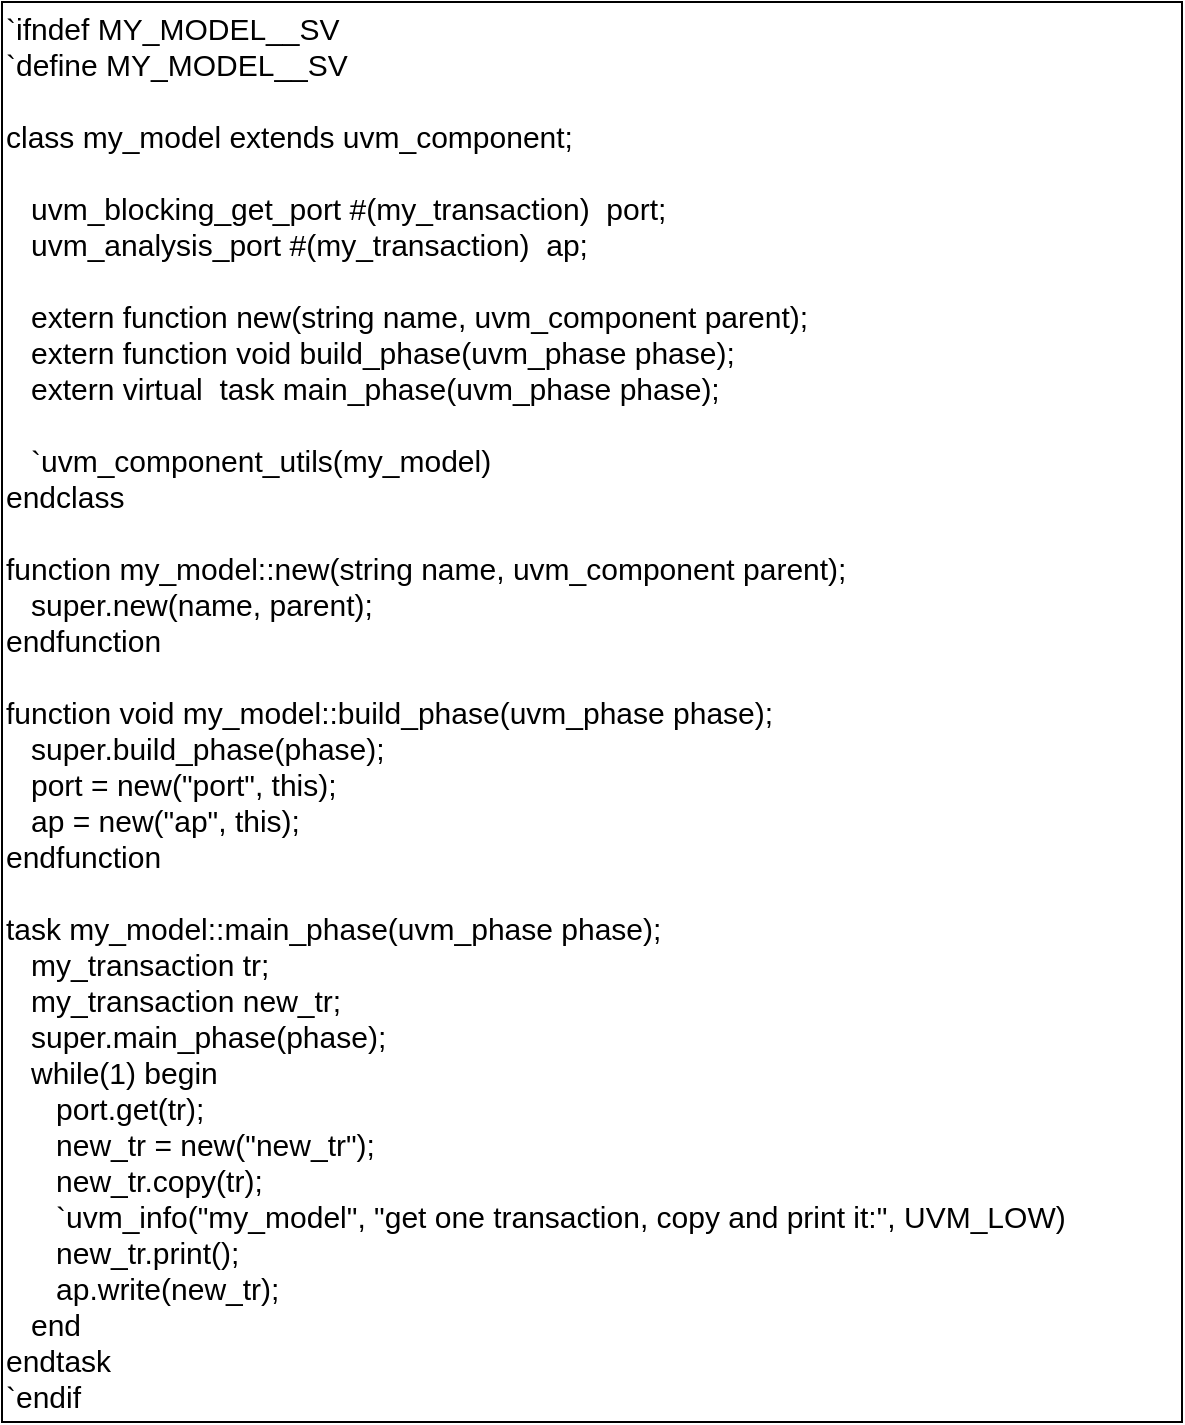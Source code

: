 <mxfile version="14.1.1" type="github">
  <diagram id="nZrhg_7fKbvnKr-Qw_U-" name="第 1 页">
    <mxGraphModel dx="1038" dy="1693" grid="1" gridSize="10" guides="1" tooltips="1" connect="1" arrows="1" fold="1" page="1" pageScale="1" pageWidth="827" pageHeight="1169" math="0" shadow="0">
      <root>
        <mxCell id="0" />
        <mxCell id="1" parent="0" />
        <mxCell id="reQx8_bOpBJxEehg2jfT-1" value="&lt;div style=&quot;font-size: 15px;&quot;&gt;`ifndef MY_MODEL__SV&lt;/div&gt;&lt;div style=&quot;font-size: 15px;&quot;&gt;`define MY_MODEL__SV&lt;/div&gt;&lt;div style=&quot;font-size: 15px;&quot;&gt;&lt;br style=&quot;font-size: 15px;&quot;&gt;&lt;/div&gt;&lt;div style=&quot;font-size: 15px;&quot;&gt;class my_model extends uvm_component;&lt;/div&gt;&lt;div style=&quot;font-size: 15px;&quot;&gt;&amp;nbsp; &amp;nbsp;&lt;/div&gt;&lt;div style=&quot;font-size: 15px;&quot;&gt;&amp;nbsp; &amp;nbsp;uvm_blocking_get_port #(my_transaction)&amp;nbsp; port;&lt;/div&gt;&lt;div style=&quot;font-size: 15px;&quot;&gt;&amp;nbsp; &amp;nbsp;uvm_analysis_port #(my_transaction)&amp;nbsp; ap;&lt;/div&gt;&lt;div style=&quot;font-size: 15px;&quot;&gt;&lt;br style=&quot;font-size: 15px;&quot;&gt;&lt;/div&gt;&lt;div style=&quot;font-size: 15px;&quot;&gt;&amp;nbsp; &amp;nbsp;extern function new(string name, uvm_component parent);&lt;/div&gt;&lt;div style=&quot;font-size: 15px;&quot;&gt;&amp;nbsp; &amp;nbsp;extern function void build_phase(uvm_phase phase);&lt;/div&gt;&lt;div style=&quot;font-size: 15px;&quot;&gt;&amp;nbsp; &amp;nbsp;extern virtual&amp;nbsp; task main_phase(uvm_phase phase);&lt;/div&gt;&lt;div style=&quot;font-size: 15px;&quot;&gt;&lt;br style=&quot;font-size: 15px;&quot;&gt;&lt;/div&gt;&lt;div style=&quot;font-size: 15px;&quot;&gt;&amp;nbsp; &amp;nbsp;`uvm_component_utils(my_model)&lt;/div&gt;&lt;div style=&quot;font-size: 15px;&quot;&gt;endclass&amp;nbsp;&lt;/div&gt;&lt;div style=&quot;font-size: 15px;&quot;&gt;&lt;br style=&quot;font-size: 15px;&quot;&gt;&lt;/div&gt;&lt;div style=&quot;font-size: 15px;&quot;&gt;function my_model::new(string name, uvm_component parent);&lt;/div&gt;&lt;div style=&quot;font-size: 15px;&quot;&gt;&amp;nbsp; &amp;nbsp;super.new(name, parent);&lt;/div&gt;&lt;div style=&quot;font-size: 15px;&quot;&gt;endfunction&amp;nbsp;&lt;/div&gt;&lt;div style=&quot;font-size: 15px;&quot;&gt;&lt;br style=&quot;font-size: 15px;&quot;&gt;&lt;/div&gt;&lt;div style=&quot;font-size: 15px;&quot;&gt;function void my_model::build_phase(uvm_phase phase);&lt;/div&gt;&lt;div style=&quot;font-size: 15px;&quot;&gt;&amp;nbsp; &amp;nbsp;super.build_phase(phase);&lt;/div&gt;&lt;div style=&quot;font-size: 15px;&quot;&gt;&amp;nbsp; &amp;nbsp;port = new(&quot;port&quot;, this);&lt;/div&gt;&lt;div style=&quot;font-size: 15px;&quot;&gt;&amp;nbsp; &amp;nbsp;ap = new(&quot;ap&quot;, this);&lt;/div&gt;&lt;div style=&quot;font-size: 15px;&quot;&gt;endfunction&lt;/div&gt;&lt;div style=&quot;font-size: 15px;&quot;&gt;&lt;br style=&quot;font-size: 15px;&quot;&gt;&lt;/div&gt;&lt;div style=&quot;font-size: 15px;&quot;&gt;task my_model::main_phase(uvm_phase phase);&lt;/div&gt;&lt;div style=&quot;font-size: 15px;&quot;&gt;&amp;nbsp; &amp;nbsp;my_transaction tr;&lt;/div&gt;&lt;div style=&quot;font-size: 15px;&quot;&gt;&amp;nbsp; &amp;nbsp;my_transaction new_tr;&lt;/div&gt;&lt;div style=&quot;font-size: 15px;&quot;&gt;&amp;nbsp; &amp;nbsp;super.main_phase(phase);&lt;/div&gt;&lt;div style=&quot;font-size: 15px;&quot;&gt;&amp;nbsp; &amp;nbsp;while(1) begin&lt;/div&gt;&lt;div style=&quot;font-size: 15px;&quot;&gt;&amp;nbsp; &amp;nbsp; &amp;nbsp; port.get(tr);&lt;/div&gt;&lt;div style=&quot;font-size: 15px;&quot;&gt;&amp;nbsp; &amp;nbsp; &amp;nbsp; new_tr = new(&quot;new_tr&quot;);&lt;/div&gt;&lt;div style=&quot;font-size: 15px;&quot;&gt;&amp;nbsp; &amp;nbsp; &amp;nbsp; new_tr.copy(tr);&lt;/div&gt;&lt;div style=&quot;font-size: 15px;&quot;&gt;&amp;nbsp; &amp;nbsp; &amp;nbsp; `uvm_info(&quot;my_model&quot;, &quot;get one transaction, copy and print it:&quot;, UVM_LOW)&lt;/div&gt;&lt;div style=&quot;font-size: 15px;&quot;&gt;&amp;nbsp; &amp;nbsp; &amp;nbsp; new_tr.print();&lt;/div&gt;&lt;div style=&quot;font-size: 15px;&quot;&gt;&amp;nbsp; &amp;nbsp; &amp;nbsp; ap.write(new_tr);&lt;/div&gt;&lt;div style=&quot;font-size: 15px;&quot;&gt;&amp;nbsp; &amp;nbsp;end&lt;/div&gt;&lt;div style=&quot;font-size: 15px;&quot;&gt;endtask&lt;/div&gt;&lt;div style=&quot;font-size: 15px;&quot;&gt;`endif&lt;/div&gt;" style="rounded=0;whiteSpace=wrap;html=1;align=left;fontSize=15;" vertex="1" parent="1">
          <mxGeometry x="110" y="-80" width="590" height="710" as="geometry" />
        </mxCell>
      </root>
    </mxGraphModel>
  </diagram>
</mxfile>
